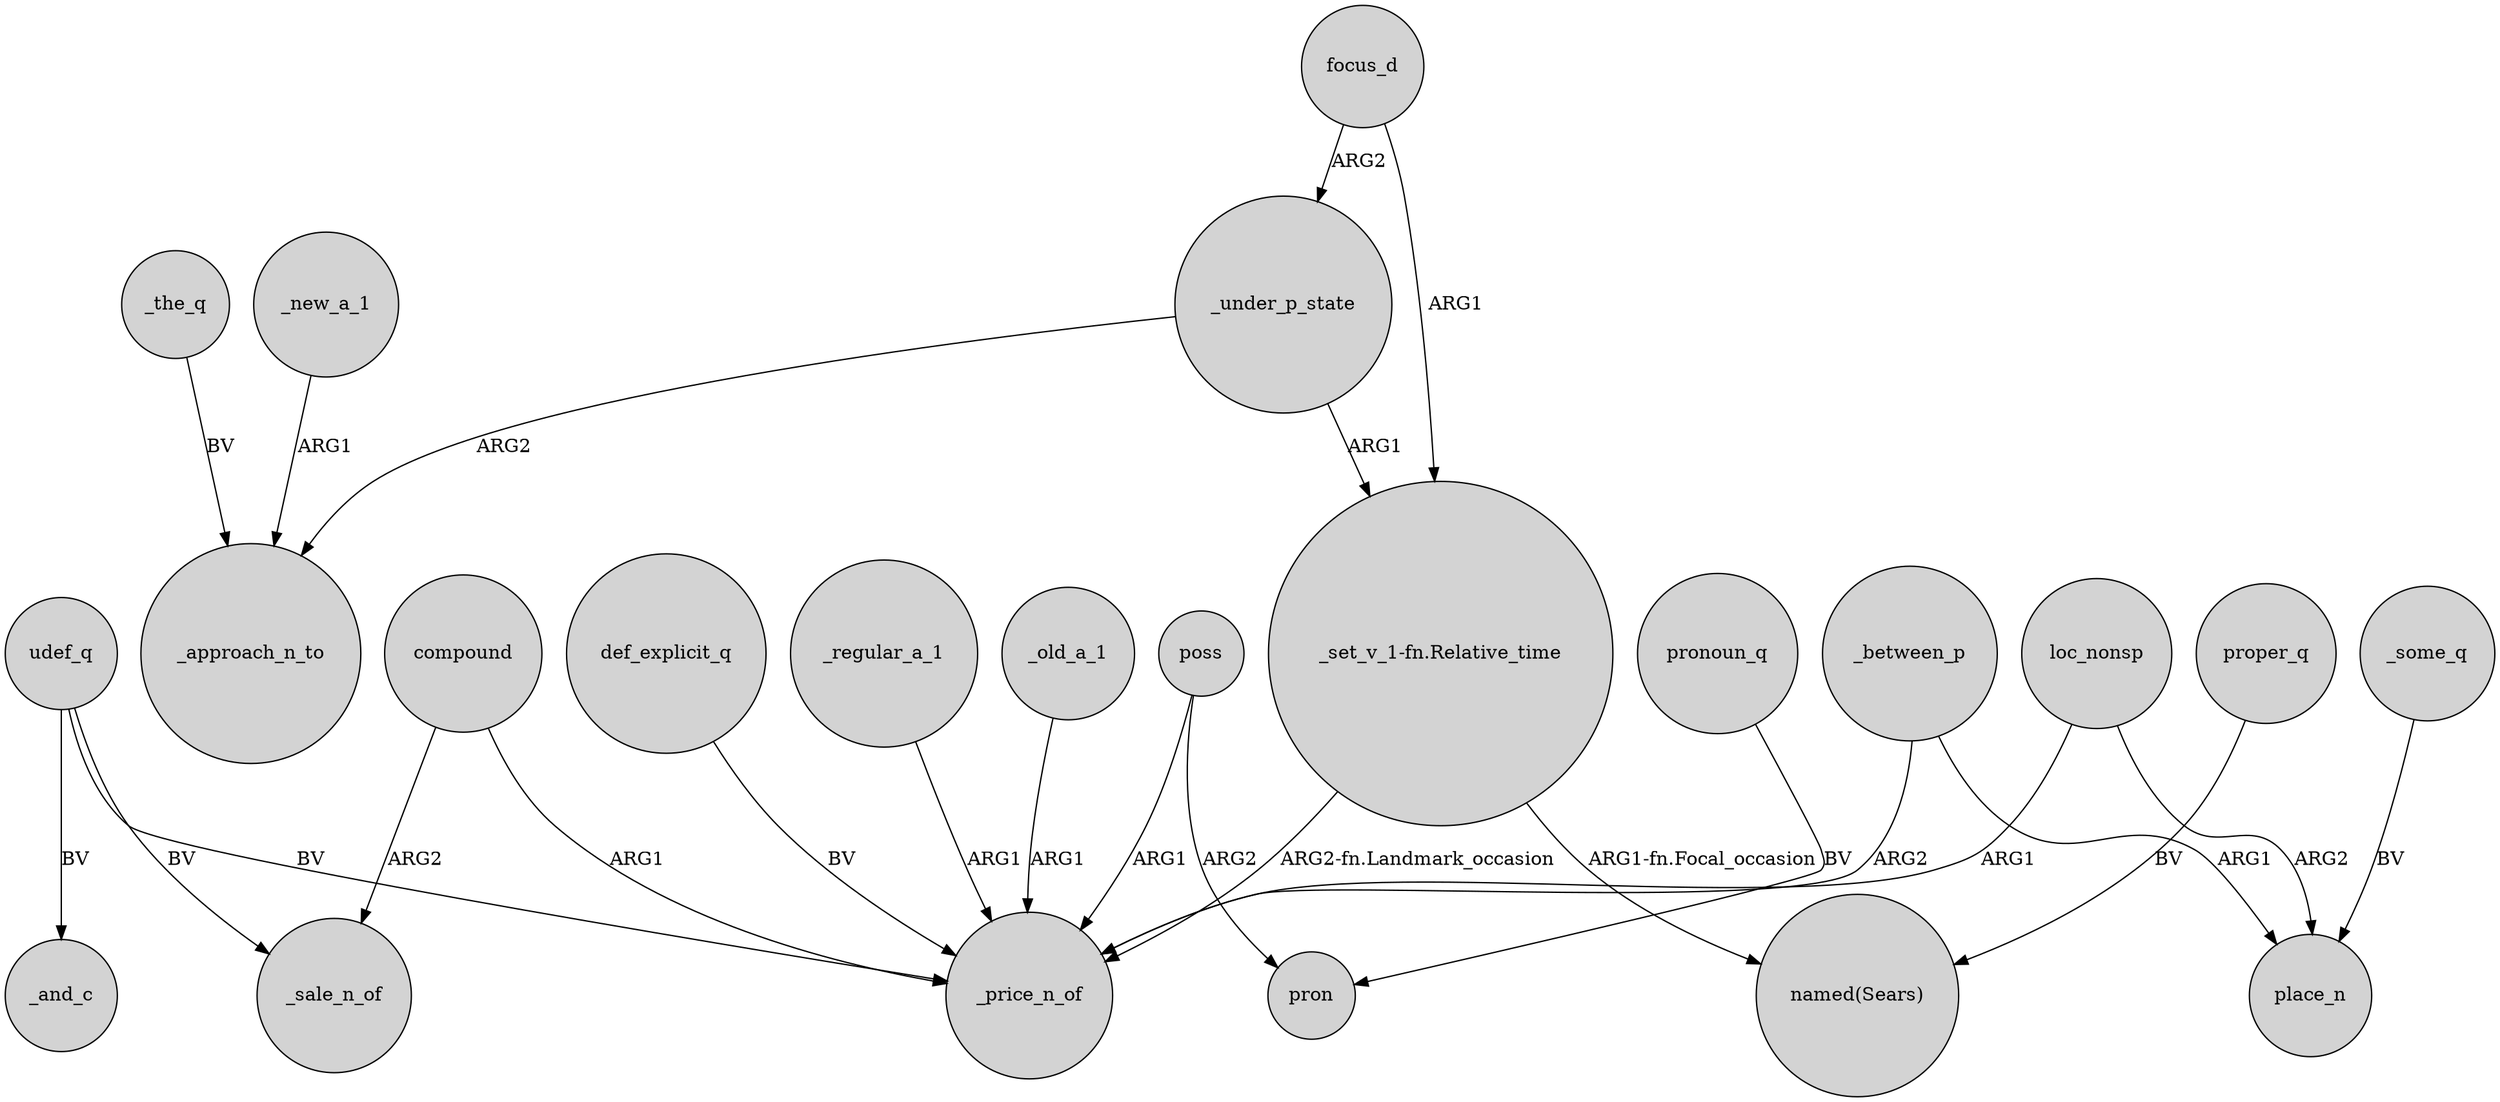 digraph {
	node [shape=circle style=filled]
	focus_d -> "_set_v_1-fn.Relative_time" [label=ARG1]
	udef_q -> _price_n_of [label=BV]
	_old_a_1 -> _price_n_of [label=ARG1]
	udef_q -> _sale_n_of [label=BV]
	udef_q -> _and_c [label=BV]
	"_set_v_1-fn.Relative_time" -> _price_n_of [label="ARG2-fn.Landmark_occasion"]
	_under_p_state -> "_set_v_1-fn.Relative_time" [label=ARG1]
	pronoun_q -> pron [label=BV]
	proper_q -> "named(Sears)" [label=BV]
	poss -> _price_n_of [label=ARG1]
	poss -> pron [label=ARG2]
	loc_nonsp -> _price_n_of [label=ARG1]
	_between_p -> place_n [label=ARG1]
	_between_p -> _price_n_of [label=ARG2]
	_under_p_state -> _approach_n_to [label=ARG2]
	_the_q -> _approach_n_to [label=BV]
	_regular_a_1 -> _price_n_of [label=ARG1]
	focus_d -> _under_p_state [label=ARG2]
	loc_nonsp -> place_n [label=ARG2]
	_some_q -> place_n [label=BV]
	"_set_v_1-fn.Relative_time" -> "named(Sears)" [label="ARG1-fn.Focal_occasion"]
	_new_a_1 -> _approach_n_to [label=ARG1]
	compound -> _price_n_of [label=ARG1]
	def_explicit_q -> _price_n_of [label=BV]
	compound -> _sale_n_of [label=ARG2]
}
